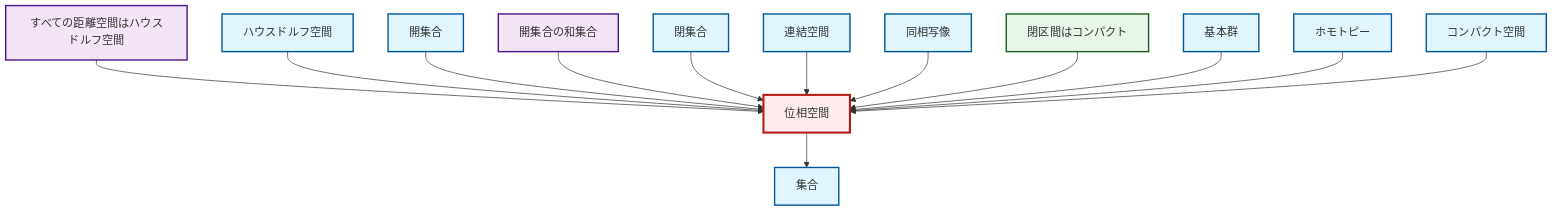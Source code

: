 graph TD
    classDef definition fill:#e1f5fe,stroke:#01579b,stroke-width:2px
    classDef theorem fill:#f3e5f5,stroke:#4a148c,stroke-width:2px
    classDef axiom fill:#fff3e0,stroke:#e65100,stroke-width:2px
    classDef example fill:#e8f5e9,stroke:#1b5e20,stroke-width:2px
    classDef current fill:#ffebee,stroke:#b71c1c,stroke-width:3px
    def-open-set["開集合"]:::definition
    def-set["集合"]:::definition
    thm-metric-hausdorff["すべての距離空間はハウスドルフ空間"]:::theorem
    thm-union-open-sets["開集合の和集合"]:::theorem
    def-homeomorphism["同相写像"]:::definition
    def-topological-space["位相空間"]:::definition
    def-fundamental-group["基本群"]:::definition
    ex-closed-interval-compact["閉区間はコンパクト"]:::example
    def-homotopy["ホモトピー"]:::definition
    def-closed-set["閉集合"]:::definition
    def-hausdorff["ハウスドルフ空間"]:::definition
    def-compact["コンパクト空間"]:::definition
    def-connected["連結空間"]:::definition
    thm-metric-hausdorff --> def-topological-space
    def-hausdorff --> def-topological-space
    def-open-set --> def-topological-space
    def-topological-space --> def-set
    thm-union-open-sets --> def-topological-space
    def-closed-set --> def-topological-space
    def-connected --> def-topological-space
    def-homeomorphism --> def-topological-space
    ex-closed-interval-compact --> def-topological-space
    def-fundamental-group --> def-topological-space
    def-homotopy --> def-topological-space
    def-compact --> def-topological-space
    class def-topological-space current